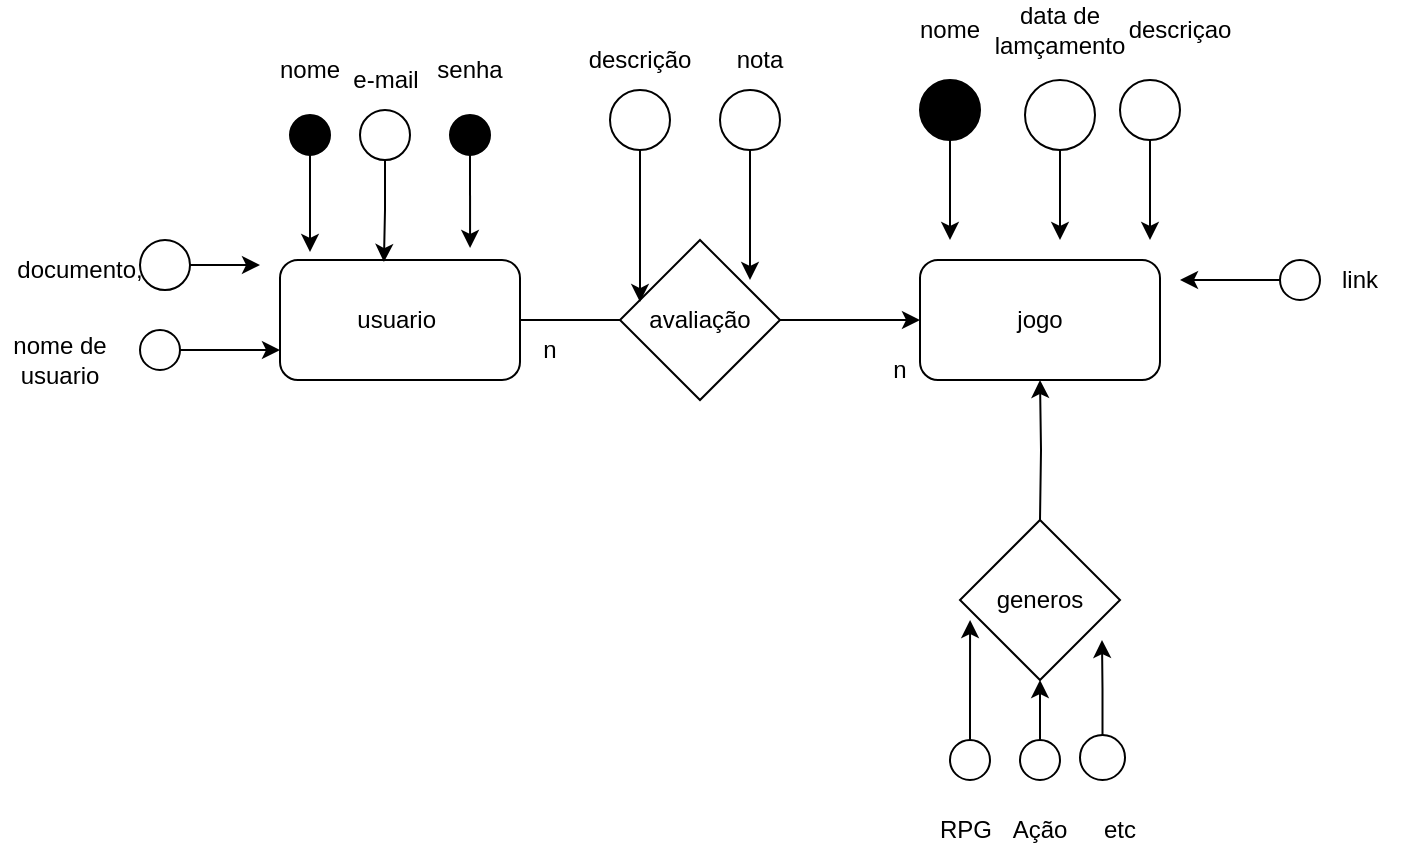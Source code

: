 <mxfile version="24.7.7">
  <diagram id="R2lEEEUBdFMjLlhIrx00" name="Page-1">
    <mxGraphModel dx="1433" dy="788" grid="1" gridSize="10" guides="1" tooltips="1" connect="1" arrows="1" fold="1" page="1" pageScale="1" pageWidth="850" pageHeight="1100" math="0" shadow="0" extFonts="Permanent Marker^https://fonts.googleapis.com/css?family=Permanent+Marker">
      <root>
        <mxCell id="0" />
        <mxCell id="1" parent="0" />
        <mxCell id="2GnT_wYrHRMR0GGXpA7l-38" style="edgeStyle=orthogonalEdgeStyle;rounded=0;orthogonalLoop=1;jettySize=auto;html=1;" parent="1" source="2GnT_wYrHRMR0GGXpA7l-1" target="2GnT_wYrHRMR0GGXpA7l-2" edge="1">
          <mxGeometry relative="1" as="geometry" />
        </mxCell>
        <mxCell id="2GnT_wYrHRMR0GGXpA7l-1" value="usuario&amp;nbsp;" style="rounded=1;whiteSpace=wrap;html=1;" parent="1" vertex="1">
          <mxGeometry x="240" y="200" width="120" height="60" as="geometry" />
        </mxCell>
        <mxCell id="2GnT_wYrHRMR0GGXpA7l-2" value="jogo" style="rounded=1;whiteSpace=wrap;html=1;" parent="1" vertex="1">
          <mxGeometry x="560" y="200" width="120" height="60" as="geometry" />
        </mxCell>
        <mxCell id="2GnT_wYrHRMR0GGXpA7l-4" value="" style="ellipse;whiteSpace=wrap;html=1;aspect=fixed;fillColor=#000000;" parent="1" vertex="1">
          <mxGeometry x="245" y="127.5" width="20" height="20" as="geometry" />
        </mxCell>
        <mxCell id="2GnT_wYrHRMR0GGXpA7l-5" style="edgeStyle=orthogonalEdgeStyle;rounded=0;orthogonalLoop=1;jettySize=auto;html=1;entryX=0.125;entryY=-0.067;entryDx=0;entryDy=0;entryPerimeter=0;" parent="1" source="2GnT_wYrHRMR0GGXpA7l-4" target="2GnT_wYrHRMR0GGXpA7l-1" edge="1">
          <mxGeometry relative="1" as="geometry" />
        </mxCell>
        <mxCell id="2GnT_wYrHRMR0GGXpA7l-6" value="nome" style="text;html=1;align=center;verticalAlign=middle;whiteSpace=wrap;rounded=0;" parent="1" vertex="1">
          <mxGeometry x="225" y="90" width="60" height="30" as="geometry" />
        </mxCell>
        <mxCell id="2GnT_wYrHRMR0GGXpA7l-7" value="" style="ellipse;whiteSpace=wrap;html=1;aspect=fixed;" parent="1" vertex="1">
          <mxGeometry x="280" y="125" width="25" height="25" as="geometry" />
        </mxCell>
        <mxCell id="2GnT_wYrHRMR0GGXpA7l-8" style="edgeStyle=orthogonalEdgeStyle;rounded=0;orthogonalLoop=1;jettySize=auto;html=1;entryX=0.433;entryY=0.017;entryDx=0;entryDy=0;entryPerimeter=0;" parent="1" source="2GnT_wYrHRMR0GGXpA7l-7" target="2GnT_wYrHRMR0GGXpA7l-1" edge="1">
          <mxGeometry relative="1" as="geometry" />
        </mxCell>
        <mxCell id="2GnT_wYrHRMR0GGXpA7l-9" value="e-mail" style="text;html=1;align=center;verticalAlign=middle;whiteSpace=wrap;rounded=0;" parent="1" vertex="1">
          <mxGeometry x="262.5" y="95" width="60" height="30" as="geometry" />
        </mxCell>
        <mxCell id="2GnT_wYrHRMR0GGXpA7l-10" value="" style="ellipse;whiteSpace=wrap;html=1;aspect=fixed;fillColor=#000000;" parent="1" vertex="1">
          <mxGeometry x="325" y="127.5" width="20" height="20" as="geometry" />
        </mxCell>
        <mxCell id="2GnT_wYrHRMR0GGXpA7l-11" style="edgeStyle=orthogonalEdgeStyle;rounded=0;orthogonalLoop=1;jettySize=auto;html=1;entryX=0.792;entryY=-0.1;entryDx=0;entryDy=0;entryPerimeter=0;" parent="1" source="2GnT_wYrHRMR0GGXpA7l-10" target="2GnT_wYrHRMR0GGXpA7l-1" edge="1">
          <mxGeometry relative="1" as="geometry" />
        </mxCell>
        <mxCell id="2GnT_wYrHRMR0GGXpA7l-12" value="senha" style="text;html=1;align=center;verticalAlign=middle;whiteSpace=wrap;rounded=0;" parent="1" vertex="1">
          <mxGeometry x="305" y="90" width="60" height="30" as="geometry" />
        </mxCell>
        <mxCell id="2GnT_wYrHRMR0GGXpA7l-16" style="edgeStyle=orthogonalEdgeStyle;rounded=0;orthogonalLoop=1;jettySize=auto;html=1;" parent="1" source="2GnT_wYrHRMR0GGXpA7l-13" edge="1">
          <mxGeometry relative="1" as="geometry">
            <mxPoint x="230" y="202.5" as="targetPoint" />
          </mxGeometry>
        </mxCell>
        <mxCell id="2GnT_wYrHRMR0GGXpA7l-13" value="" style="ellipse;whiteSpace=wrap;html=1;aspect=fixed;" parent="1" vertex="1">
          <mxGeometry x="170" y="190" width="25" height="25" as="geometry" />
        </mxCell>
        <mxCell id="2GnT_wYrHRMR0GGXpA7l-17" value="documento," style="text;html=1;align=center;verticalAlign=middle;whiteSpace=wrap;rounded=0;" parent="1" vertex="1">
          <mxGeometry x="110" y="190" width="60" height="30" as="geometry" />
        </mxCell>
        <mxCell id="2GnT_wYrHRMR0GGXpA7l-19" style="edgeStyle=orthogonalEdgeStyle;rounded=0;orthogonalLoop=1;jettySize=auto;html=1;" parent="1" source="2GnT_wYrHRMR0GGXpA7l-18" edge="1">
          <mxGeometry relative="1" as="geometry">
            <mxPoint x="575" y="190" as="targetPoint" />
          </mxGeometry>
        </mxCell>
        <mxCell id="2GnT_wYrHRMR0GGXpA7l-18" value="" style="ellipse;whiteSpace=wrap;html=1;aspect=fixed;fillColor=#000000;" parent="1" vertex="1">
          <mxGeometry x="560" y="110" width="30" height="30" as="geometry" />
        </mxCell>
        <mxCell id="2GnT_wYrHRMR0GGXpA7l-20" value="nome" style="text;html=1;align=center;verticalAlign=middle;whiteSpace=wrap;rounded=0;" parent="1" vertex="1">
          <mxGeometry x="545" y="70" width="60" height="30" as="geometry" />
        </mxCell>
        <mxCell id="2GnT_wYrHRMR0GGXpA7l-24" style="edgeStyle=orthogonalEdgeStyle;rounded=0;orthogonalLoop=1;jettySize=auto;html=1;" parent="1" source="2GnT_wYrHRMR0GGXpA7l-21" edge="1">
          <mxGeometry relative="1" as="geometry">
            <mxPoint x="630" y="190" as="targetPoint" />
          </mxGeometry>
        </mxCell>
        <mxCell id="2GnT_wYrHRMR0GGXpA7l-21" value="" style="ellipse;whiteSpace=wrap;html=1;aspect=fixed;" parent="1" vertex="1">
          <mxGeometry x="612.5" y="110" width="35" height="35" as="geometry" />
        </mxCell>
        <mxCell id="2GnT_wYrHRMR0GGXpA7l-22" value="data de lamçamento" style="text;html=1;align=center;verticalAlign=middle;whiteSpace=wrap;rounded=0;" parent="1" vertex="1">
          <mxGeometry x="600" y="70" width="60" height="30" as="geometry" />
        </mxCell>
        <mxCell id="2GnT_wYrHRMR0GGXpA7l-26" style="edgeStyle=orthogonalEdgeStyle;rounded=0;orthogonalLoop=1;jettySize=auto;html=1;" parent="1" source="2GnT_wYrHRMR0GGXpA7l-25" edge="1">
          <mxGeometry relative="1" as="geometry">
            <mxPoint x="675" y="190" as="targetPoint" />
          </mxGeometry>
        </mxCell>
        <mxCell id="2GnT_wYrHRMR0GGXpA7l-25" value="" style="ellipse;whiteSpace=wrap;html=1;aspect=fixed;" parent="1" vertex="1">
          <mxGeometry x="660" y="110" width="30" height="30" as="geometry" />
        </mxCell>
        <mxCell id="2GnT_wYrHRMR0GGXpA7l-27" value="descriçao" style="text;html=1;align=center;verticalAlign=middle;whiteSpace=wrap;rounded=0;" parent="1" vertex="1">
          <mxGeometry x="660" y="70" width="60" height="30" as="geometry" />
        </mxCell>
        <mxCell id="2GnT_wYrHRMR0GGXpA7l-29" style="edgeStyle=orthogonalEdgeStyle;rounded=0;orthogonalLoop=1;jettySize=auto;html=1;" parent="1" source="2GnT_wYrHRMR0GGXpA7l-28" edge="1">
          <mxGeometry relative="1" as="geometry">
            <mxPoint x="690" y="210" as="targetPoint" />
          </mxGeometry>
        </mxCell>
        <mxCell id="2GnT_wYrHRMR0GGXpA7l-28" value="" style="ellipse;whiteSpace=wrap;html=1;aspect=fixed;" parent="1" vertex="1">
          <mxGeometry x="740" y="200" width="20" height="20" as="geometry" />
        </mxCell>
        <mxCell id="2GnT_wYrHRMR0GGXpA7l-30" value="link" style="text;html=1;align=center;verticalAlign=middle;whiteSpace=wrap;rounded=0;" parent="1" vertex="1">
          <mxGeometry x="750" y="195" width="60" height="30" as="geometry" />
        </mxCell>
        <mxCell id="2GnT_wYrHRMR0GGXpA7l-31" value="" style="ellipse;whiteSpace=wrap;html=1;aspect=fixed;" parent="1" vertex="1">
          <mxGeometry x="405" y="115" width="30" height="30" as="geometry" />
        </mxCell>
        <mxCell id="2GnT_wYrHRMR0GGXpA7l-33" value="" style="ellipse;whiteSpace=wrap;html=1;aspect=fixed;" parent="1" vertex="1">
          <mxGeometry x="460" y="115" width="30" height="30" as="geometry" />
        </mxCell>
        <mxCell id="2GnT_wYrHRMR0GGXpA7l-36" value="descrição" style="text;html=1;align=center;verticalAlign=middle;whiteSpace=wrap;rounded=0;" parent="1" vertex="1">
          <mxGeometry x="390" y="85" width="60" height="30" as="geometry" />
        </mxCell>
        <mxCell id="2GnT_wYrHRMR0GGXpA7l-37" value="nota" style="text;html=1;align=center;verticalAlign=middle;whiteSpace=wrap;rounded=0;" parent="1" vertex="1">
          <mxGeometry x="450" y="85" width="60" height="30" as="geometry" />
        </mxCell>
        <mxCell id="2GnT_wYrHRMR0GGXpA7l-43" value="n" style="text;html=1;align=center;verticalAlign=middle;whiteSpace=wrap;rounded=0;" parent="1" vertex="1">
          <mxGeometry x="345" y="230" width="60" height="30" as="geometry" />
        </mxCell>
        <mxCell id="2GnT_wYrHRMR0GGXpA7l-44" value="n" style="text;html=1;align=center;verticalAlign=middle;whiteSpace=wrap;rounded=0;" parent="1" vertex="1">
          <mxGeometry x="520" y="240" width="60" height="30" as="geometry" />
        </mxCell>
        <mxCell id="gsqbOl_kT5grFmj1t4pj-4" style="edgeStyle=orthogonalEdgeStyle;rounded=0;orthogonalLoop=1;jettySize=auto;html=1;" edge="1" parent="1" target="2GnT_wYrHRMR0GGXpA7l-2">
          <mxGeometry relative="1" as="geometry">
            <mxPoint x="620" y="330" as="sourcePoint" />
          </mxGeometry>
        </mxCell>
        <mxCell id="gsqbOl_kT5grFmj1t4pj-5" value="avaliação" style="rhombus;whiteSpace=wrap;html=1;" vertex="1" parent="1">
          <mxGeometry x="410" y="190" width="80" height="80" as="geometry" />
        </mxCell>
        <mxCell id="gsqbOl_kT5grFmj1t4pj-6" value="generos" style="rhombus;whiteSpace=wrap;html=1;" vertex="1" parent="1">
          <mxGeometry x="580" y="330" width="80" height="80" as="geometry" />
        </mxCell>
        <mxCell id="gsqbOl_kT5grFmj1t4pj-7" style="edgeStyle=orthogonalEdgeStyle;rounded=0;orthogonalLoop=1;jettySize=auto;html=1;entryX=0.125;entryY=0.388;entryDx=0;entryDy=0;entryPerimeter=0;" edge="1" parent="1" source="2GnT_wYrHRMR0GGXpA7l-31" target="gsqbOl_kT5grFmj1t4pj-5">
          <mxGeometry relative="1" as="geometry" />
        </mxCell>
        <mxCell id="gsqbOl_kT5grFmj1t4pj-8" style="edgeStyle=orthogonalEdgeStyle;rounded=0;orthogonalLoop=1;jettySize=auto;html=1;" edge="1" parent="1" source="2GnT_wYrHRMR0GGXpA7l-33">
          <mxGeometry relative="1" as="geometry">
            <mxPoint x="475" y="210" as="targetPoint" />
          </mxGeometry>
        </mxCell>
        <mxCell id="gsqbOl_kT5grFmj1t4pj-9" value="" style="ellipse;whiteSpace=wrap;html=1;aspect=fixed;" vertex="1" parent="1">
          <mxGeometry x="575" y="440" width="20" height="20" as="geometry" />
        </mxCell>
        <mxCell id="gsqbOl_kT5grFmj1t4pj-10" style="edgeStyle=orthogonalEdgeStyle;rounded=0;orthogonalLoop=1;jettySize=auto;html=1;entryX=0.063;entryY=0.625;entryDx=0;entryDy=0;entryPerimeter=0;" edge="1" parent="1" source="gsqbOl_kT5grFmj1t4pj-9" target="gsqbOl_kT5grFmj1t4pj-6">
          <mxGeometry relative="1" as="geometry" />
        </mxCell>
        <mxCell id="gsqbOl_kT5grFmj1t4pj-11" value="RPG" style="text;html=1;align=center;verticalAlign=middle;whiteSpace=wrap;rounded=0;" vertex="1" parent="1">
          <mxGeometry x="553" y="470" width="60" height="30" as="geometry" />
        </mxCell>
        <mxCell id="gsqbOl_kT5grFmj1t4pj-13" style="edgeStyle=orthogonalEdgeStyle;rounded=0;orthogonalLoop=1;jettySize=auto;html=1;entryX=0.5;entryY=1;entryDx=0;entryDy=0;" edge="1" parent="1" source="gsqbOl_kT5grFmj1t4pj-12" target="gsqbOl_kT5grFmj1t4pj-6">
          <mxGeometry relative="1" as="geometry" />
        </mxCell>
        <mxCell id="gsqbOl_kT5grFmj1t4pj-12" value="" style="ellipse;whiteSpace=wrap;html=1;aspect=fixed;" vertex="1" parent="1">
          <mxGeometry x="610" y="440" width="20" height="20" as="geometry" />
        </mxCell>
        <mxCell id="gsqbOl_kT5grFmj1t4pj-14" value="Ação" style="text;html=1;align=center;verticalAlign=middle;whiteSpace=wrap;rounded=0;" vertex="1" parent="1">
          <mxGeometry x="590" y="470" width="60" height="30" as="geometry" />
        </mxCell>
        <mxCell id="gsqbOl_kT5grFmj1t4pj-15" value="" style="ellipse;whiteSpace=wrap;html=1;aspect=fixed;" vertex="1" parent="1">
          <mxGeometry x="640" y="437.5" width="22.5" height="22.5" as="geometry" />
        </mxCell>
        <mxCell id="gsqbOl_kT5grFmj1t4pj-16" style="edgeStyle=orthogonalEdgeStyle;rounded=0;orthogonalLoop=1;jettySize=auto;html=1;" edge="1" parent="1" source="gsqbOl_kT5grFmj1t4pj-15">
          <mxGeometry relative="1" as="geometry">
            <mxPoint x="651" y="390" as="targetPoint" />
          </mxGeometry>
        </mxCell>
        <mxCell id="gsqbOl_kT5grFmj1t4pj-17" value="etc" style="text;html=1;align=center;verticalAlign=middle;whiteSpace=wrap;rounded=0;" vertex="1" parent="1">
          <mxGeometry x="630" y="470" width="60" height="30" as="geometry" />
        </mxCell>
        <mxCell id="gsqbOl_kT5grFmj1t4pj-19" style="edgeStyle=orthogonalEdgeStyle;rounded=0;orthogonalLoop=1;jettySize=auto;html=1;entryX=0;entryY=0.75;entryDx=0;entryDy=0;" edge="1" parent="1" source="gsqbOl_kT5grFmj1t4pj-18" target="2GnT_wYrHRMR0GGXpA7l-1">
          <mxGeometry relative="1" as="geometry" />
        </mxCell>
        <mxCell id="gsqbOl_kT5grFmj1t4pj-18" value="" style="ellipse;whiteSpace=wrap;html=1;aspect=fixed;" vertex="1" parent="1">
          <mxGeometry x="170" y="235" width="20" height="20" as="geometry" />
        </mxCell>
        <mxCell id="gsqbOl_kT5grFmj1t4pj-20" value="nome de usuario" style="text;html=1;align=center;verticalAlign=middle;whiteSpace=wrap;rounded=0;" vertex="1" parent="1">
          <mxGeometry x="100" y="235" width="60" height="30" as="geometry" />
        </mxCell>
      </root>
    </mxGraphModel>
  </diagram>
</mxfile>
